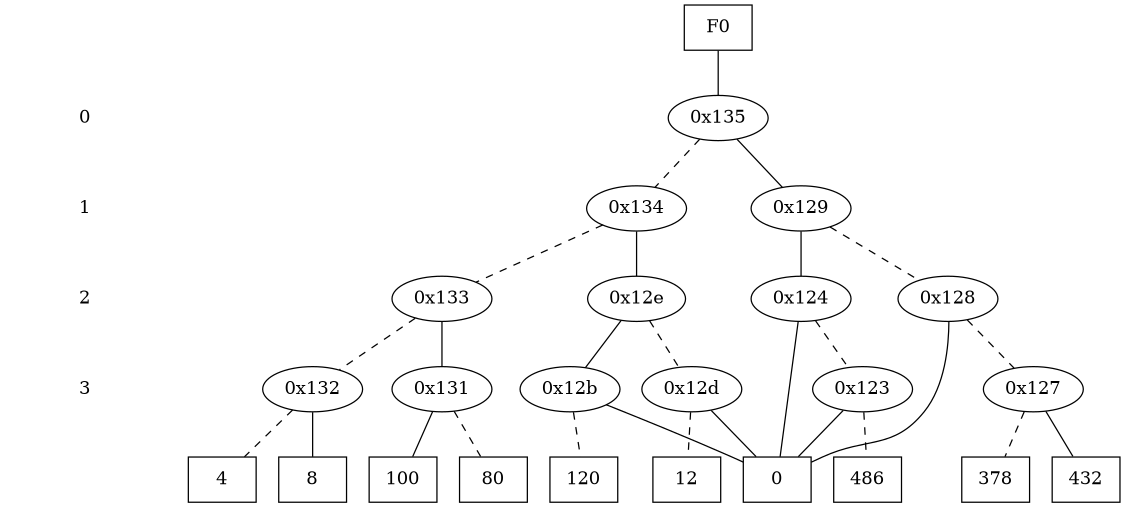 digraph "DD" {
size = "7.5,10"
center = true;
edge [dir = none];
{ node [shape = plaintext];
  edge [style = invis];
  "CONST NODES" [style = invis];
" 0 " -> " 1 " -> " 2 " -> " 3 " -> "CONST NODES"; 
}
{ rank = same; node [shape = box]; edge [style = invis];
"F0"; }
{ rank = same; " 0 ";
"0x135";
}
{ rank = same; " 1 ";
"0x134";
"0x129";
}
{ rank = same; " 2 ";
"0x124";
"0x12e";
"0x128";
"0x133";
}
{ rank = same; " 3 ";
"0x132";
"0x127";
"0x123";
"0x131";
"0x12b";
"0x12d";
}
{ rank = same; "CONST NODES";
{ node [shape = box]; "0xac";
"0x12c";
"0x12a";
"0x126";
"0x12f";
"0xd5";
"0xf4";
"0x125";
"0x130";
"0x122";
}
}
"F0" -> "0x135" [style = solid];
"0x135" -> "0x129";
"0x135" -> "0x134" [style = dashed];
"0x134" -> "0x12e";
"0x134" -> "0x133" [style = dashed];
"0x129" -> "0x124";
"0x129" -> "0x128" [style = dashed];
"0x124" -> "0xac";
"0x124" -> "0x123" [style = dashed];
"0x12e" -> "0x12b";
"0x12e" -> "0x12d" [style = dashed];
"0x128" -> "0xac";
"0x128" -> "0x127" [style = dashed];
"0x133" -> "0x131";
"0x133" -> "0x132" [style = dashed];
"0x132" -> "0xf4";
"0x132" -> "0xd5" [style = dashed];
"0x127" -> "0x125";
"0x127" -> "0x126" [style = dashed];
"0x123" -> "0xac";
"0x123" -> "0x122" [style = dashed];
"0x131" -> "0x12f";
"0x131" -> "0x130" [style = dashed];
"0x12b" -> "0xac";
"0x12b" -> "0x12a" [style = dashed];
"0x12d" -> "0xac";
"0x12d" -> "0x12c" [style = dashed];
"0xac" [label = "0"];
"0x12c" [label = "12"];
"0x12a" [label = "120"];
"0x126" [label = "378"];
"0x12f" [label = "100"];
"0xd5" [label = "4"];
"0xf4" [label = "8"];
"0x125" [label = "432"];
"0x130" [label = "80"];
"0x122" [label = "486"];
}
